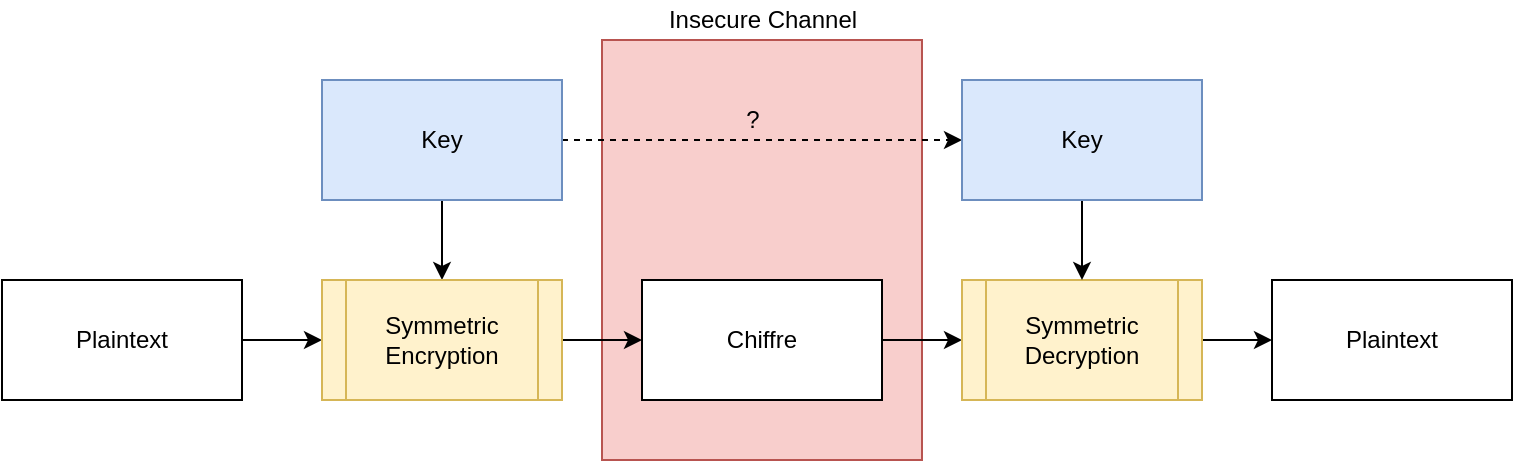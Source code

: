 <mxfile version="13.6.10"><diagram id="S8HBwJEseJCYBT5-ziR2" name="Page-1"><mxGraphModel dx="906" dy="478" grid="1" gridSize="10" guides="1" tooltips="1" connect="1" arrows="1" fold="1" page="1" pageScale="1" pageWidth="850" pageHeight="1100" math="0" shadow="0"><root><mxCell id="0"/><mxCell id="1" parent="0"/><mxCell id="IrsZE0fvPUhFZybwc4Qr-19" value="" style="rounded=0;whiteSpace=wrap;html=1;fillColor=#f8cecc;strokeColor=#b85450;" vertex="1" parent="1"><mxGeometry x="340" y="80" width="160" height="210" as="geometry"/></mxCell><mxCell id="IrsZE0fvPUhFZybwc4Qr-8" style="edgeStyle=orthogonalEdgeStyle;rounded=0;orthogonalLoop=1;jettySize=auto;html=1;entryX=0;entryY=0.5;entryDx=0;entryDy=0;" edge="1" parent="1" source="IrsZE0fvPUhFZybwc4Qr-4" target="IrsZE0fvPUhFZybwc4Qr-6"><mxGeometry relative="1" as="geometry"/></mxCell><mxCell id="IrsZE0fvPUhFZybwc4Qr-4" value="&lt;div&gt;Plaintext&lt;/div&gt;" style="rounded=0;whiteSpace=wrap;html=1;" vertex="1" parent="1"><mxGeometry x="40" y="200" width="120" height="60" as="geometry"/></mxCell><mxCell id="IrsZE0fvPUhFZybwc4Qr-7" style="edgeStyle=orthogonalEdgeStyle;rounded=0;orthogonalLoop=1;jettySize=auto;html=1;entryX=0.5;entryY=0;entryDx=0;entryDy=0;" edge="1" parent="1" source="IrsZE0fvPUhFZybwc4Qr-5" target="IrsZE0fvPUhFZybwc4Qr-6"><mxGeometry relative="1" as="geometry"/></mxCell><mxCell id="IrsZE0fvPUhFZybwc4Qr-22" style="edgeStyle=orthogonalEdgeStyle;rounded=0;orthogonalLoop=1;jettySize=auto;html=1;entryX=0;entryY=0.5;entryDx=0;entryDy=0;dashed=1;" edge="1" parent="1" source="IrsZE0fvPUhFZybwc4Qr-5" target="IrsZE0fvPUhFZybwc4Qr-14"><mxGeometry relative="1" as="geometry"/></mxCell><mxCell id="IrsZE0fvPUhFZybwc4Qr-5" value="Key" style="rounded=0;whiteSpace=wrap;html=1;fillColor=#dae8fc;strokeColor=#6c8ebf;" vertex="1" parent="1"><mxGeometry x="200" y="100" width="120" height="60" as="geometry"/></mxCell><mxCell id="IrsZE0fvPUhFZybwc4Qr-10" style="edgeStyle=orthogonalEdgeStyle;rounded=0;orthogonalLoop=1;jettySize=auto;html=1;entryX=0;entryY=0.5;entryDx=0;entryDy=0;" edge="1" parent="1" source="IrsZE0fvPUhFZybwc4Qr-6" target="IrsZE0fvPUhFZybwc4Qr-9"><mxGeometry relative="1" as="geometry"/></mxCell><mxCell id="IrsZE0fvPUhFZybwc4Qr-6" value="Symmetric Encryption" style="shape=process;whiteSpace=wrap;html=1;backgroundOutline=1;fillColor=#fff2cc;strokeColor=#d6b656;" vertex="1" parent="1"><mxGeometry x="200" y="200" width="120" height="60" as="geometry"/></mxCell><mxCell id="IrsZE0fvPUhFZybwc4Qr-12" style="edgeStyle=orthogonalEdgeStyle;rounded=0;orthogonalLoop=1;jettySize=auto;html=1;entryX=0;entryY=0.5;entryDx=0;entryDy=0;" edge="1" parent="1" source="IrsZE0fvPUhFZybwc4Qr-9" target="IrsZE0fvPUhFZybwc4Qr-11"><mxGeometry relative="1" as="geometry"/></mxCell><mxCell id="IrsZE0fvPUhFZybwc4Qr-9" value="Chiffre" style="rounded=0;whiteSpace=wrap;html=1;" vertex="1" parent="1"><mxGeometry x="360" y="200" width="120" height="60" as="geometry"/></mxCell><mxCell id="IrsZE0fvPUhFZybwc4Qr-18" style="edgeStyle=orthogonalEdgeStyle;rounded=0;orthogonalLoop=1;jettySize=auto;html=1;entryX=0;entryY=0.5;entryDx=0;entryDy=0;" edge="1" parent="1" source="IrsZE0fvPUhFZybwc4Qr-11" target="IrsZE0fvPUhFZybwc4Qr-17"><mxGeometry relative="1" as="geometry"/></mxCell><mxCell id="IrsZE0fvPUhFZybwc4Qr-11" value="Symmetric&lt;br&gt;Decryption" style="shape=process;whiteSpace=wrap;html=1;backgroundOutline=1;fillColor=#fff2cc;strokeColor=#d6b656;" vertex="1" parent="1"><mxGeometry x="520" y="200" width="120" height="60" as="geometry"/></mxCell><mxCell id="IrsZE0fvPUhFZybwc4Qr-16" style="edgeStyle=orthogonalEdgeStyle;rounded=0;orthogonalLoop=1;jettySize=auto;html=1;entryX=0.5;entryY=0;entryDx=0;entryDy=0;" edge="1" parent="1" source="IrsZE0fvPUhFZybwc4Qr-14" target="IrsZE0fvPUhFZybwc4Qr-11"><mxGeometry relative="1" as="geometry"/></mxCell><mxCell id="IrsZE0fvPUhFZybwc4Qr-14" value="Key" style="rounded=0;whiteSpace=wrap;html=1;fillColor=#dae8fc;strokeColor=#6c8ebf;" vertex="1" parent="1"><mxGeometry x="520" y="100" width="120" height="60" as="geometry"/></mxCell><mxCell id="IrsZE0fvPUhFZybwc4Qr-17" value="&lt;div&gt;Plaintext&lt;/div&gt;" style="rounded=0;whiteSpace=wrap;html=1;" vertex="1" parent="1"><mxGeometry x="675" y="200" width="120" height="60" as="geometry"/></mxCell><mxCell id="IrsZE0fvPUhFZybwc4Qr-21" value="Insecure Channel" style="text;html=1;align=center;verticalAlign=middle;resizable=0;points=[];autosize=1;" vertex="1" parent="1"><mxGeometry x="365" y="60" width="110" height="20" as="geometry"/></mxCell><mxCell id="IrsZE0fvPUhFZybwc4Qr-23" value="?" style="text;html=1;align=center;verticalAlign=middle;resizable=0;points=[];autosize=1;" vertex="1" parent="1"><mxGeometry x="405" y="110" width="20" height="20" as="geometry"/></mxCell></root></mxGraphModel></diagram></mxfile>